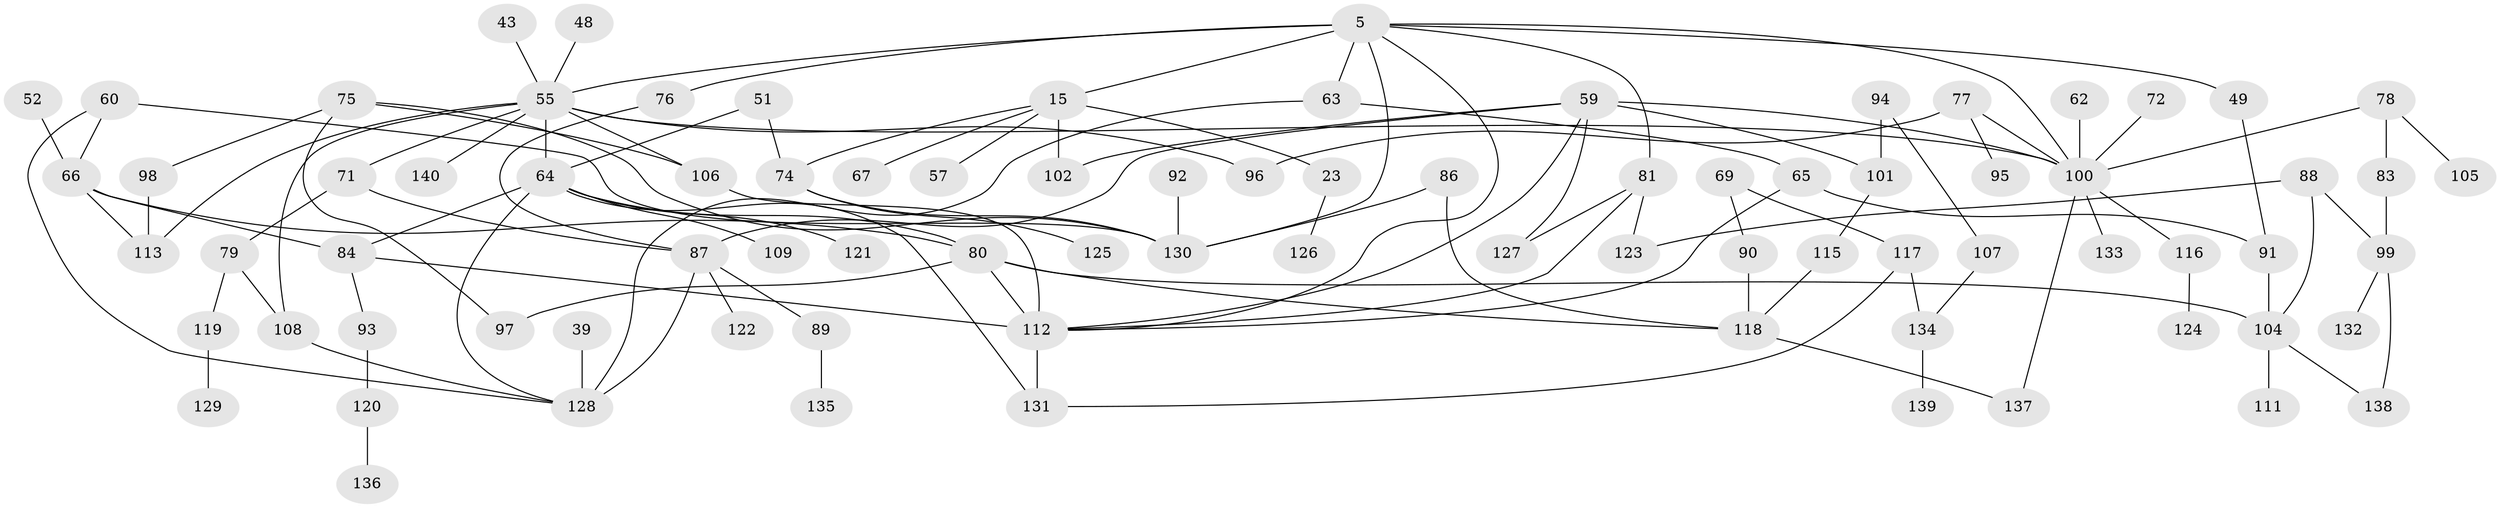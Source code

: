// original degree distribution, {6: 0.02857142857142857, 8: 0.02142857142857143, 3: 0.2857142857142857, 7: 0.007142857142857143, 5: 0.05, 4: 0.11428571428571428, 2: 0.25, 1: 0.24285714285714285}
// Generated by graph-tools (version 1.1) at 2025/46/03/04/25 21:46:10]
// undirected, 84 vertices, 119 edges
graph export_dot {
graph [start="1"]
  node [color=gray90,style=filled];
  5 [super="+3"];
  15 [super="+14"];
  23;
  39;
  43;
  48;
  49 [super="+45"];
  51;
  52;
  55 [super="+4+40"];
  57;
  59 [super="+37+38"];
  60 [super="+46"];
  62;
  63;
  64 [super="+19+22+35+25+42+26"];
  65;
  66 [super="+32+28"];
  67;
  69 [super="+30"];
  71 [super="+56"];
  72;
  74 [super="+18"];
  75;
  76;
  77 [super="+61"];
  78;
  79;
  80 [super="+17+34+73+6"];
  81;
  83;
  84;
  86;
  87 [super="+68"];
  88 [super="+41"];
  89;
  90 [super="+44"];
  91 [super="+58"];
  92;
  93;
  94;
  95;
  96 [super="+50"];
  97;
  98;
  99;
  100 [super="+36"];
  101 [super="+24"];
  102;
  104 [super="+9"];
  105;
  106;
  107;
  108 [super="+13"];
  109;
  111;
  112 [super="+54+110"];
  113;
  115 [super="+20+114"];
  116;
  117;
  118 [super="+33+103"];
  119;
  120;
  121;
  122;
  123;
  124;
  125;
  126;
  127;
  128 [super="+16"];
  129;
  130 [super="+27+47+70"];
  131 [super="+53+82"];
  132;
  133;
  134;
  135;
  136;
  137;
  138;
  139;
  140;
  5 -- 81;
  5 -- 63;
  5 -- 76;
  5 -- 15 [weight=2];
  5 -- 55 [weight=2];
  5 -- 100;
  5 -- 130 [weight=2];
  5 -- 112;
  5 -- 49;
  15 -- 57;
  15 -- 67;
  15 -- 74;
  15 -- 102;
  15 -- 23;
  23 -- 126;
  39 -- 128;
  43 -- 55;
  48 -- 55;
  49 -- 91;
  51 -- 74;
  51 -- 64;
  52 -- 66;
  55 -- 140;
  55 -- 71 [weight=2];
  55 -- 106;
  55 -- 113;
  55 -- 100;
  55 -- 108;
  55 -- 64;
  55 -- 96;
  59 -- 112;
  59 -- 100 [weight=2];
  59 -- 101;
  59 -- 102;
  59 -- 127;
  59 -- 87;
  60 -- 128;
  60 -- 66;
  60 -- 130;
  62 -- 100;
  63 -- 65;
  63 -- 128;
  64 -- 121;
  64 -- 84;
  64 -- 128;
  64 -- 109;
  64 -- 131 [weight=2];
  64 -- 80 [weight=2];
  65 -- 91;
  65 -- 112;
  66 -- 113;
  66 -- 84;
  66 -- 80;
  69 -- 117;
  69 -- 90;
  71 -- 79;
  71 -- 87;
  72 -- 100;
  74 -- 125;
  74 -- 130;
  75 -- 98;
  75 -- 106;
  75 -- 97;
  75 -- 130;
  76 -- 87;
  77 -- 95;
  77 -- 100;
  77 -- 96;
  78 -- 83;
  78 -- 105;
  78 -- 100;
  79 -- 108;
  79 -- 119;
  80 -- 97;
  80 -- 118 [weight=2];
  80 -- 104 [weight=2];
  80 -- 112 [weight=2];
  81 -- 127;
  81 -- 123;
  81 -- 112;
  83 -- 99;
  84 -- 93;
  84 -- 112;
  86 -- 118;
  86 -- 130;
  87 -- 128 [weight=2];
  87 -- 89;
  87 -- 122;
  88 -- 123;
  88 -- 99;
  88 -- 104;
  89 -- 135;
  90 -- 118;
  91 -- 104;
  92 -- 130;
  93 -- 120;
  94 -- 107;
  94 -- 101 [weight=2];
  98 -- 113;
  99 -- 132;
  99 -- 138;
  100 -- 116;
  100 -- 133;
  100 -- 137;
  101 -- 115;
  104 -- 138;
  104 -- 111;
  106 -- 112;
  107 -- 134;
  108 -- 128;
  112 -- 131 [weight=2];
  115 -- 118 [weight=2];
  116 -- 124;
  117 -- 134;
  117 -- 131;
  118 -- 137;
  119 -- 129;
  120 -- 136;
  134 -- 139;
}
